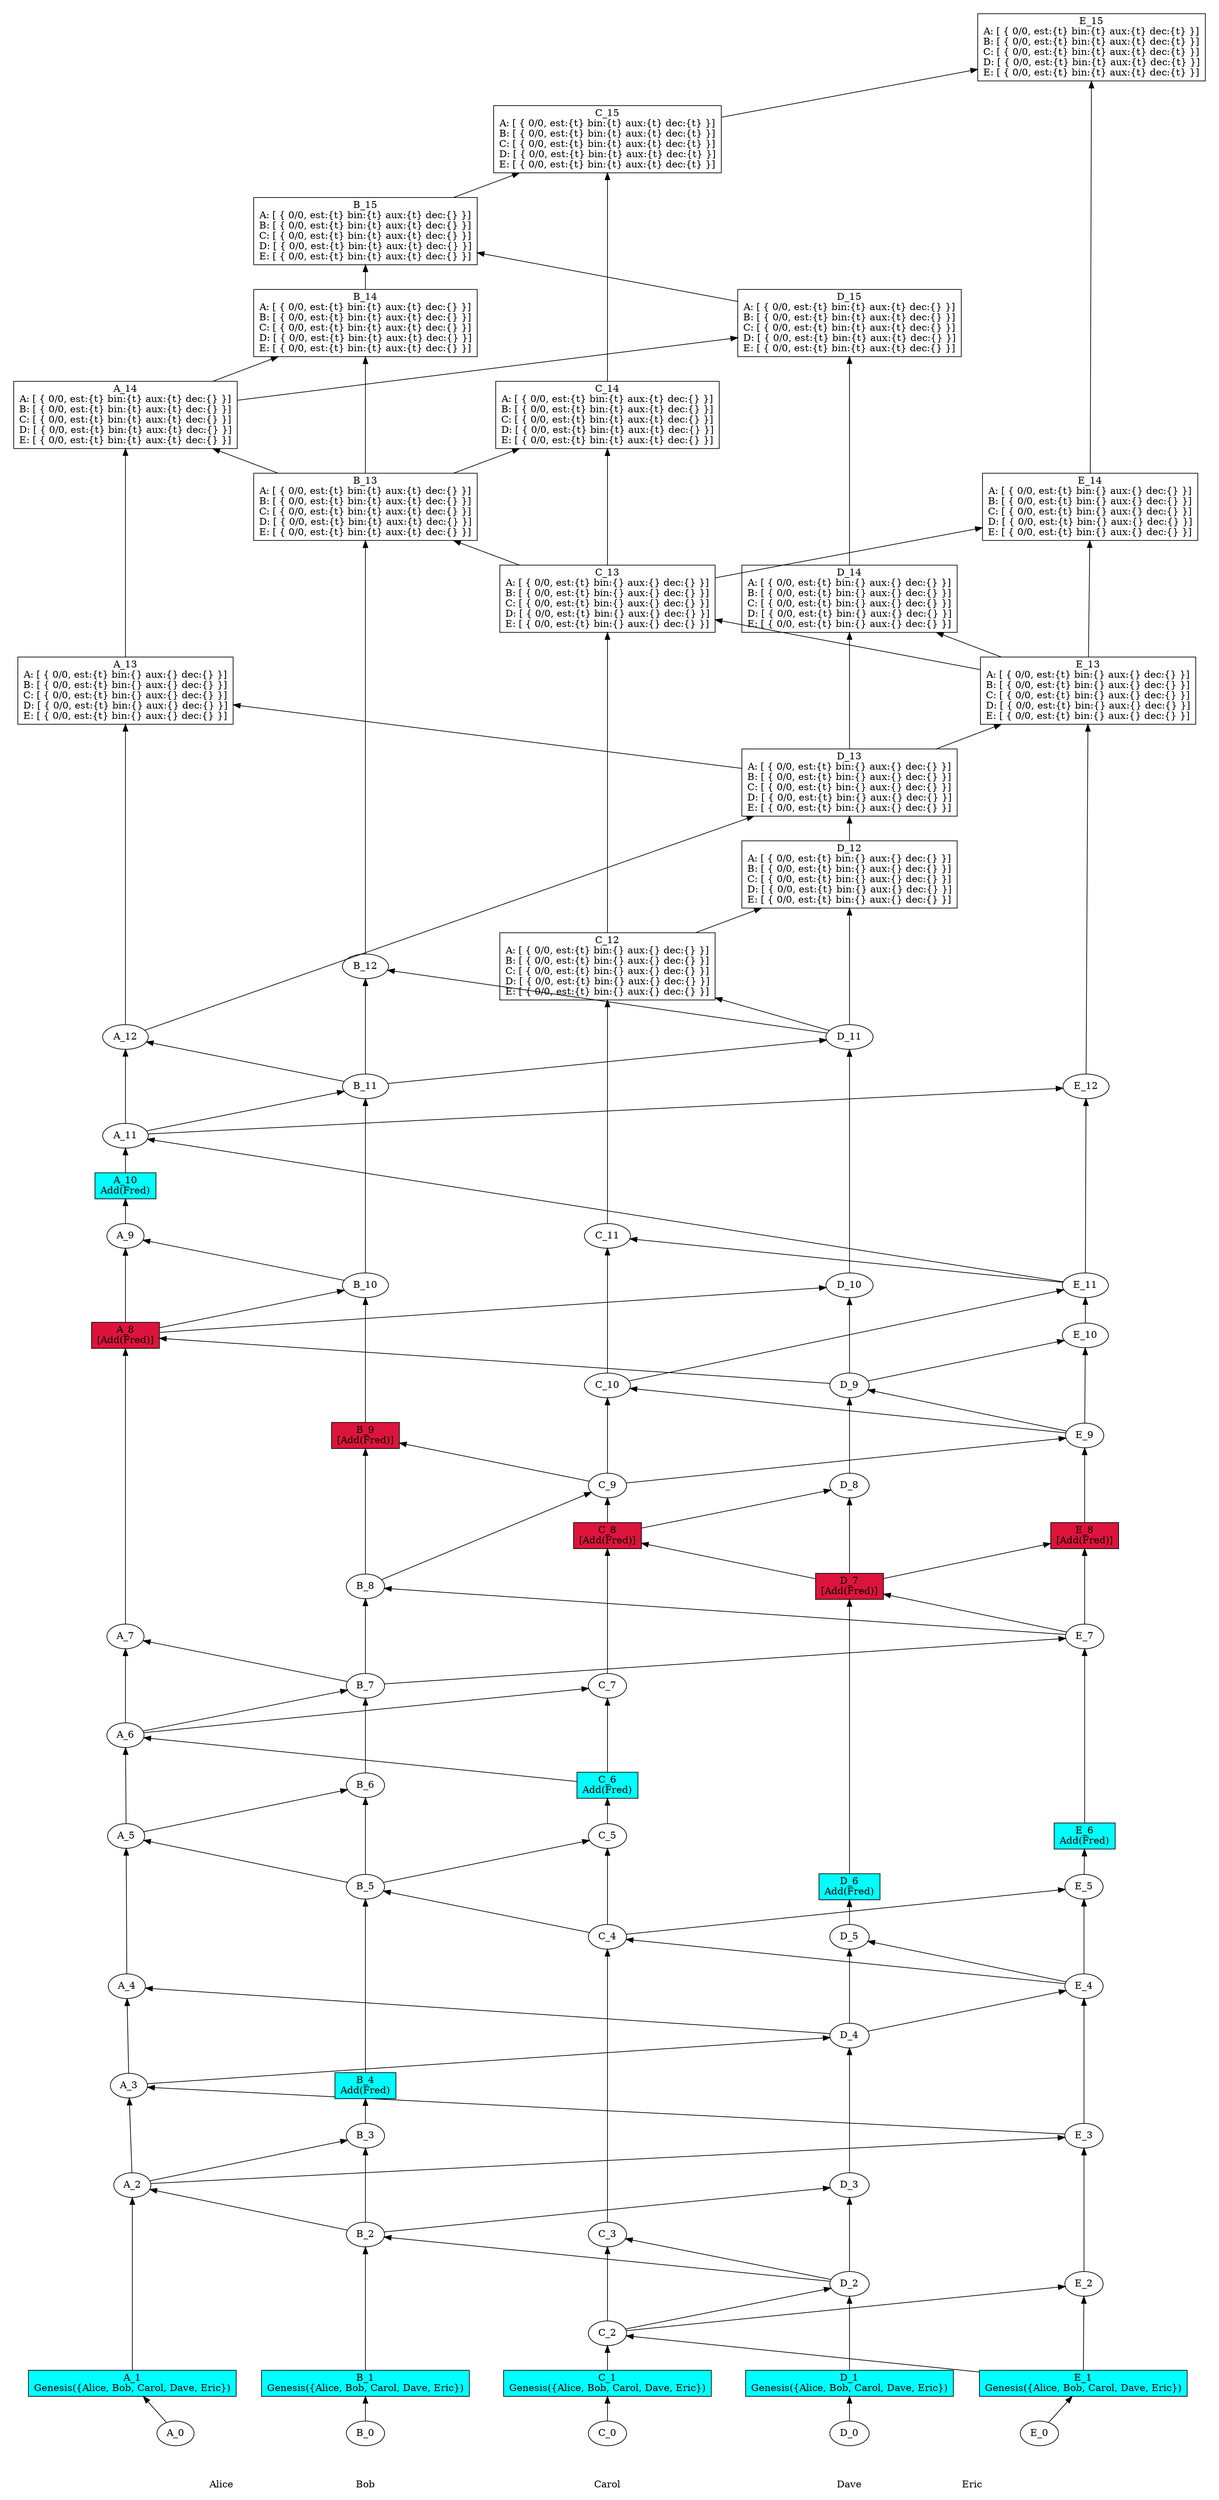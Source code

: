 digraph GossipGraph {
  splines=false
  rankdir=BT
/// our_id: Alice
/// peer_states: {Alice: "PeerState(VOTE|SEND|RECV)", Bob: "PeerState(VOTE|SEND|RECV)", Carol: "PeerState(VOTE|SEND|RECV)", Dave: "PeerState(VOTE|SEND|RECV)", Eric: "PeerState(VOTE|SEND|RECV)"}
/// { 0401d8..
/// cause: Response
/// interesting_content: []
/// last_ancestors: {Alice: 6, Bob: 8, Carol: 6, Dave: 4, Eric: 7}
/// }
/// { 0be3da..
/// cause: Request
/// interesting_content: []
/// last_ancestors: {Alice: 3, Bob: 2, Carol: 2, Dave: 4, Eric: 4}
/// }
/// { 0f0c81..
/// cause: Request
/// interesting_content: []
/// last_ancestors: {Alice: 14, Bob: 13, Carol: 13, Dave: 13, Eric: 13}
/// }
/// { 12d233..
/// cause: Request
/// interesting_content: []
/// last_ancestors: {Alice: 12, Bob: 11, Carol: 12, Dave: 13, Eric: 13}
/// }
/// { 17fc8d..
/// cause: Request
/// interesting_content: []
/// last_ancestors: {Alice: 3, Bob: 2, Carol: 4, Dave: 4, Eric: 4}
/// }
/// { 1d133e..
/// cause: Request
/// interesting_content: []
/// last_ancestors: {Alice: 14, Bob: 15, Carol: 13, Dave: 15, Eric: 13}
/// }
/// { 1de169..
/// cause: Response
/// interesting_content: []
/// last_ancestors: {Alice: 14, Bob: 14, Carol: 13, Dave: 13, Eric: 13}
/// }
/// { 1ee1ea..
/// cause: Response
/// interesting_content: []
/// last_ancestors: {Alice: 3, Bob: 2, Carol: 2, Dave: 2, Eric: 3}
/// }
/// { 243f9b..
/// cause: Request
/// interesting_content: []
/// last_ancestors: {Alice: 3, Bob: 2, Carol: 2, Dave: 4, Eric: 3}
/// }
/// { 283af0..
/// cause: Request
/// interesting_content: []
/// last_ancestors: {Alice: 14, Bob: 13, Carol: 13, Dave: 15, Eric: 13}
/// }
/// { 285d4a..
/// cause: Request
/// interesting_content: []
/// last_ancestors: {Alice: 5, Bob: 5, Carol: 4, Dave: 4, Eric: 4}
/// }
/// { 2d9c69..
/// cause: Response
/// interesting_content: []
/// last_ancestors: {Alice: 6, Bob: 7, Carol: 8, Dave: 8, Eric: 7}
/// }
/// { 2ef82a..
/// cause: Observation(Add(Fred))
/// interesting_content: []
/// last_ancestors: {Alice: 3, Bob: 2, Carol: 2, Dave: 6, Eric: 4}
/// }
/// { 305576..
/// cause: Request
/// interesting_content: []
/// last_ancestors: {Alice: 12, Bob: 11, Carol: 13, Dave: 13, Eric: 13}
/// }
/// { 3529f4..
/// cause: Response
/// interesting_content: []
/// last_ancestors: {Alice: 6, Bob: 8, Carol: 11, Dave: 9, Eric: 11}
/// }
/// { 3a6b54..
/// cause: Response
/// interesting_content: [Add(Fred)]
/// last_ancestors: {Alice: 6, Bob: 9, Carol: 9, Dave: 7, Eric: 7}
/// }
/// { 3d95e4..
/// cause: Request
/// interesting_content: []
/// last_ancestors: {Alice: 12, Bob: 13, Carol: 13, Dave: 13, Eric: 13}
/// }
/// { 3dd87c..
/// cause: Response
/// interesting_content: []
/// last_ancestors: {Alice: 13, Bob: 11, Carol: 12, Dave: 13, Eric: 11}
/// }
/// { 401025..
/// cause: Response
/// interesting_content: []
/// last_ancestors: {Alice: 12, Bob: 13, Carol: 14, Dave: 13, Eric: 13}
/// }
/// { 416f90..
/// cause: Observation(Genesis({Alice, Bob, Carol, Dave, Eric}))
/// interesting_content: []
/// last_ancestors: {Bob: 1}
/// }
/// { 417f5a..
/// cause: Response
/// interesting_content: []
/// last_ancestors: {Alice: 12, Bob: 11, Carol: 12, Dave: 14, Eric: 13}
/// }
/// { 435be2..
/// cause: Request
/// interesting_content: [Add(Fred)]
/// last_ancestors: {Alice: 6, Bob: 7, Carol: 8, Dave: 7, Eric: 7}
/// }
/// { 44802a..
/// cause: Request
/// interesting_content: []
/// last_ancestors: {Alice: 14, Bob: 15, Carol: 15, Dave: 15, Eric: 15}
/// }
/// { 44b01b..
/// cause: Request
/// interesting_content: []
/// last_ancestors: {Alice: 11, Bob: 10, Carol: 10, Dave: 9, Eric: 11}
/// }
/// { 463e55..
/// cause: Response
/// interesting_content: []
/// last_ancestors: {Alice: 6, Bob: 8, Carol: 10, Dave: 7, Eric: 9}
/// }
/// { 47ac53..
/// cause: Response
/// interesting_content: []
/// last_ancestors: {Alice: 5, Bob: 6, Carol: 4, Dave: 4, Eric: 4}
/// }
/// { 4ee0c8..
/// cause: Request
/// interesting_content: []
/// last_ancestors: {Carol: 2, Dave: 2, Eric: 1}
/// }
/// { 50c6a5..
/// cause: Initial
/// interesting_content: []
/// last_ancestors: {Carol: 0}
/// }
/// { 57c856..
/// cause: Request
/// interesting_content: []
/// last_ancestors: {Alice: 6, Bob: 8, Carol: 9, Dave: 7, Eric: 9}
/// }
/// { 5c5533..
/// cause: Request
/// interesting_content: []
/// last_ancestors: {Alice: 11, Bob: 11, Carol: 12, Dave: 11, Eric: 11}
/// }
/// { 5fb390..
/// cause: Request
/// interesting_content: []
/// last_ancestors: {Alice: 14, Bob: 15, Carol: 15, Dave: 15, Eric: 13}
/// }
/// { 655532..
/// cause: Response
/// interesting_content: []
/// last_ancestors: {Alice: 3, Bob: 2, Carol: 2, Dave: 5, Eric: 4}
/// }
/// { 659e9d..
/// cause: Observation(Add(Fred))
/// interesting_content: []
/// last_ancestors: {Alice: 3, Bob: 5, Carol: 6, Dave: 4, Eric: 4}
/// }
/// { 665ca3..
/// cause: Request
/// interesting_content: []
/// last_ancestors: {Alice: 2, Bob: 2, Carol: 2, Dave: 2, Eric: 1}
/// }
/// { 67ceff..
/// cause: Response
/// interesting_content: []
/// last_ancestors: {Carol: 3, Dave: 2, Eric: 1}
/// }
/// { 74b811..
/// cause: Request
/// interesting_content: []
/// last_ancestors: {Alice: 6, Bob: 7, Carol: 6, Dave: 4, Eric: 7}
/// }
/// { 77916c..
/// cause: Observation(Add(Fred))
/// interesting_content: []
/// last_ancestors: {Alice: 10, Bob: 10, Carol: 9, Dave: 9, Eric: 9}
/// }
/// { 80358a..
/// cause: Request
/// interesting_content: []
/// last_ancestors: {Bob: 2, Carol: 2, Dave: 2, Eric: 1}
/// }
/// { 821f15..
/// cause: Request
/// interesting_content: []
/// last_ancestors: {Carol: 2, Eric: 1}
/// }
/// { 8627d8..
/// cause: Response
/// interesting_content: []
/// last_ancestors: {Carol: 2, Eric: 2}
/// }
/// { 8d3f49..
/// cause: Request
/// interesting_content: []
/// last_ancestors: {Alice: 3, Bob: 5, Carol: 4, Dave: 4, Eric: 4}
/// }
/// { 8de30c..
/// cause: Response
/// interesting_content: []
/// last_ancestors: {Alice: 7, Bob: 7, Carol: 6, Dave: 4, Eric: 4}
/// }
/// { 8efa1a..
/// cause: Request
/// interesting_content: []
/// last_ancestors: {Alice: 6, Bob: 8, Carol: 9, Dave: 7, Eric: 7}
/// }
/// { 91c17a..
/// cause: Observation(Add(Fred))
/// interesting_content: []
/// last_ancestors: {Alice: 2, Bob: 4, Carol: 2, Dave: 2, Eric: 1}
/// }
/// { 94ba43..
/// cause: Response
/// interesting_content: []
/// last_ancestors: {Alice: 3, Bob: 5, Carol: 5, Dave: 4, Eric: 4}
/// }
/// { 956aa5..
/// cause: Response
/// interesting_content: []
/// last_ancestors: {Bob: 2, Carol: 2, Dave: 3, Eric: 1}
/// }
/// { 95961e..
/// cause: Request
/// interesting_content: []
/// last_ancestors: {Alice: 6, Bob: 5, Carol: 6, Dave: 4, Eric: 4}
/// }
/// { 9868ef..
/// cause: Response
/// interesting_content: []
/// last_ancestors: {Alice: 6, Bob: 5, Carol: 7, Dave: 4, Eric: 4}
/// }
/// { 9a6599..
/// cause: Request
/// interesting_content: []
/// last_ancestors: {Alice: 12, Bob: 11, Carol: 12, Dave: 13, Eric: 11}
/// }
/// { 9aea8e..
/// cause: Response
/// interesting_content: []
/// last_ancestors: {Alice: 12, Bob: 11, Carol: 13, Dave: 13, Eric: 14}
/// }
/// { 9b33e8..
/// cause: Response
/// interesting_content: []
/// last_ancestors: {Alice: 8, Bob: 8, Carol: 9, Dave: 10, Eric: 9}
/// }
/// { 9dfe29..
/// cause: Response
/// interesting_content: []
/// last_ancestors: {Alice: 3, Bob: 2, Carol: 4, Dave: 4, Eric: 5}
/// }
/// { a0ac51..
/// cause: Response
/// interesting_content: []
/// last_ancestors: {Alice: 11, Bob: 12, Carol: 10, Dave: 11, Eric: 11}
/// }
/// { a3073b..
/// cause: Observation(Genesis({Alice, Bob, Carol, Dave, Eric}))
/// interesting_content: []
/// last_ancestors: {Eric: 1}
/// }
/// { a92c26..
/// cause: Observation(Genesis({Alice, Bob, Carol, Dave, Eric}))
/// interesting_content: []
/// last_ancestors: {Dave: 1}
/// }
/// { abbb12..
/// cause: Response
/// interesting_content: []
/// last_ancestors: {Alice: 9, Bob: 10, Carol: 9, Dave: 9, Eric: 9}
/// }
/// { b016b3..
/// cause: Response
/// interesting_content: []
/// last_ancestors: {Alice: 2, Bob: 3, Carol: 2, Dave: 2, Eric: 1}
/// }
/// { b10d0c..
/// cause: Request
/// interesting_content: [Add(Fred)]
/// last_ancestors: {Alice: 8, Bob: 8, Carol: 9, Dave: 9, Eric: 9}
/// }
/// { b1b418..
/// cause: Observation(Genesis({Alice, Bob, Carol, Dave, Eric}))
/// interesting_content: []
/// last_ancestors: {Carol: 1}
/// }
/// { b41198..
/// cause: Response
/// interesting_content: []
/// last_ancestors: {Alice: 6, Bob: 8, Carol: 9, Dave: 9, Eric: 10}
/// }
/// { b438d4..
/// cause: Response
/// interesting_content: []
/// last_ancestors: {Alice: 4, Bob: 2, Carol: 2, Dave: 4, Eric: 3}
/// }
/// { b496f3..
/// cause: Observation(Add(Fred))
/// interesting_content: []
/// last_ancestors: {Alice: 3, Bob: 2, Carol: 4, Dave: 4, Eric: 6}
/// }
/// { b5a216..
/// cause: Request
/// interesting_content: []
/// last_ancestors: {Alice: 6, Bob: 7, Carol: 6, Dave: 4, Eric: 4}
/// }
/// { b68e32..
/// cause: Response
/// interesting_content: [Add(Fred)]
/// last_ancestors: {Alice: 6, Bob: 7, Carol: 6, Dave: 7, Eric: 8}
/// }
/// { b98cb7..
/// cause: Observation(Genesis({Alice, Bob, Carol, Dave, Eric}))
/// interesting_content: []
/// last_ancestors: {Alice: 1}
/// }
/// { c0b638..
/// cause: Request
/// interesting_content: []
/// last_ancestors: {Alice: 11, Bob: 11, Carol: 10, Dave: 11, Eric: 11}
/// }
/// { c151a7..
/// cause: Request
/// interesting_content: []
/// last_ancestors: {Alice: 2, Bob: 2, Carol: 2, Dave: 2, Eric: 3}
/// }
/// { c2dd4f..
/// cause: Initial
/// interesting_content: []
/// last_ancestors: {Dave: 0}
/// }
/// { c94909..
/// cause: Request
/// interesting_content: []
/// last_ancestors: {Alice: 11, Bob: 11, Carol: 10, Dave: 9, Eric: 11}
/// }
/// { ca3ea5..
/// cause: Response
/// interesting_content: []
/// last_ancestors: {Alice: 11, Bob: 10, Carol: 10, Dave: 9, Eric: 12}
/// }
/// { cda4a9..
/// cause: Request
/// interesting_content: []
/// last_ancestors: {Alice: 6, Bob: 8, Carol: 10, Dave: 9, Eric: 11}
/// }
/// { e0064a..
/// cause: Initial
/// interesting_content: []
/// last_ancestors: {Eric: 0}
/// }
/// { e8a201..
/// cause: Response
/// interesting_content: []
/// last_ancestors: {Alice: 12, Bob: 11, Carol: 10, Dave: 9, Eric: 11}
/// }
/// { ea315d..
/// cause: Request
/// interesting_content: []
/// last_ancestors: {Alice: 6, Bob: 8, Carol: 9, Dave: 9, Eric: 9}
/// }
/// { f1e228..
/// cause: Initial
/// interesting_content: []
/// last_ancestors: {Alice: 0}
/// }
/// { f4f960..
/// cause: Request
/// interesting_content: []
/// last_ancestors: {Alice: 8, Bob: 10, Carol: 9, Dave: 9, Eric: 9}
/// }
/// { f75e95..
/// cause: Request
/// interesting_content: [Add(Fred)]
/// last_ancestors: {Alice: 6, Bob: 7, Carol: 6, Dave: 7, Eric: 7}
/// }
/// { f776cd..
/// cause: Response
/// interesting_content: []
/// last_ancestors: {Alice: 11, Bob: 11, Carol: 12, Dave: 12, Eric: 11}
/// }
/// { f93793..
/// cause: Initial
/// interesting_content: []
/// last_ancestors: {Bob: 0}
/// }
    style=invis
  subgraph cluster_Carol {
    label=Carol
    Carol [style=invis]
    Carol -> "50c6a5.." [style=invis]
    "50c6a5.." -> "b1b418.." [minlen=1]
    "b1b418.." -> "821f15.." [minlen=1]
    "821f15.." -> "67ceff.." [minlen=2]
    "67ceff.." -> "17fc8d.." [minlen=6]
    "17fc8d.." -> "94ba43.." [minlen=2]
    "94ba43.." -> "659e9d.." [minlen=1]
    "659e9d.." -> "9868ef.." [minlen=2]
    "9868ef.." -> "435be2.." [minlen=3]
    "435be2.." -> "8efa1a.." [minlen=1]
    "8efa1a.." -> "463e55.." [minlen=2]
    "463e55.." -> "3529f4.." [minlen=3]
    "3529f4.." -> "5c5533.." [minlen=5]
    "5c5533.." -> "305576.." [minlen=4]
    "305576.." -> "401025.." [minlen=2]
    "401025.." -> "5fb390.." [minlen=3]


  }
  "a3073b.." -> "821f15.." [constraint=false]
  "4ee0c8.." -> "67ceff.." [constraint=false]
  "0be3da.." -> "17fc8d.." [constraint=false]
  "8d3f49.." -> "94ba43.." [constraint=false]
  "95961e.." -> "9868ef.." [constraint=false]
  "f75e95.." -> "435be2.." [constraint=false]
  "0401d8.." -> "8efa1a.." [constraint=false]
  "57c856.." -> "463e55.." [constraint=false]
  "cda4a9.." -> "3529f4.." [constraint=false]
  "c0b638.." -> "5c5533.." [constraint=false]
  "12d233.." -> "305576.." [constraint=false]
  "3d95e4.." -> "401025.." [constraint=false]
  "1d133e.." -> "5fb390.." [constraint=false]

    style=invis
  subgraph cluster_Dave {
    label=Dave
    Dave [style=invis]
    Dave -> "c2dd4f.." [style=invis]
    "c2dd4f.." -> "a92c26.." [minlen=1]
    "a92c26.." -> "4ee0c8.." [minlen=2]
    "4ee0c8.." -> "956aa5.." [minlen=2]
    "956aa5.." -> "243f9b.." [minlen=3]
    "243f9b.." -> "655532.." [minlen=2]
    "655532.." -> "2ef82a.." [minlen=1]
    "2ef82a.." -> "f75e95.." [minlen=6]
    "f75e95.." -> "2d9c69.." [minlen=2]
    "2d9c69.." -> "ea315d.." [minlen=2]
    "ea315d.." -> "9b33e8.." [minlen=2]
    "9b33e8.." -> "c0b638.." [minlen=5]
    "c0b638.." -> "f776cd.." [minlen=2]
    "f776cd.." -> "9a6599.." [minlen=1]
    "9a6599.." -> "417f5a.." [minlen=2]
    "417f5a.." -> "283af0.." [minlen=3]


  }
  "821f15.." -> "4ee0c8.." [constraint=false]
  "80358a.." -> "956aa5.." [constraint=false]
  "1ee1ea.." -> "243f9b.." [constraint=false]
  "0be3da.." -> "655532.." [constraint=false]
  "74b811.." -> "f75e95.." [constraint=false]
  "435be2.." -> "2d9c69.." [constraint=false]
  "57c856.." -> "ea315d.." [constraint=false]
  "b10d0c.." -> "9b33e8.." [constraint=false]
  "c94909.." -> "c0b638.." [constraint=false]
  "5c5533.." -> "f776cd.." [constraint=false]
  "e8a201.." -> "9a6599.." [constraint=false]
  "12d233.." -> "417f5a.." [constraint=false]
  "0f0c81.." -> "283af0.." [constraint=false]

    style=invis
  subgraph cluster_Eric {
    label=Eric
    Eric [style=invis]
    Eric -> "e0064a.." [style=invis]
    "e0064a.." -> "a3073b.." [minlen=1]
    "a3073b.." -> "8627d8.." [minlen=2]
    "8627d8.." -> "c151a7.." [minlen=3]
    "c151a7.." -> "0be3da.." [minlen=3]
    "0be3da.." -> "9dfe29.." [minlen=2]
    "9dfe29.." -> "b496f3.." [minlen=1]
    "b496f3.." -> "74b811.." [minlen=4]
    "74b811.." -> "b68e32.." [minlen=2]
    "b68e32.." -> "57c856.." [minlen=2]
    "57c856.." -> "b41198.." [minlen=2]
    "b41198.." -> "cda4a9.." [minlen=1]
    "cda4a9.." -> "ca3ea5.." [minlen=4]
    "ca3ea5.." -> "12d233.." [minlen=5]
    "12d233.." -> "9aea8e.." [minlen=2]
    "9aea8e.." -> "44802a.." [minlen=5]


  }
  "821f15.." -> "8627d8.." [constraint=false]
  "665ca3.." -> "c151a7.." [constraint=false]
  "243f9b.." -> "0be3da.." [constraint=false]
  "17fc8d.." -> "9dfe29.." [constraint=false]
  "b5a216.." -> "74b811.." [constraint=false]
  "f75e95.." -> "b68e32.." [constraint=false]
  "8efa1a.." -> "57c856.." [constraint=false]
  "ea315d.." -> "b41198.." [constraint=false]
  "463e55.." -> "cda4a9.." [constraint=false]
  "44b01b.." -> "ca3ea5.." [constraint=false]
  "9a6599.." -> "12d233.." [constraint=false]
  "305576.." -> "9aea8e.." [constraint=false]
  "5fb390.." -> "44802a.." [constraint=false]

    style=invis
  subgraph cluster_Alice {
    label=Alice
    Alice [style=invis]
    Alice -> "f1e228.." [style=invis]
    "f1e228.." -> "b98cb7.." [minlen=1]
    "b98cb7.." -> "665ca3.." [minlen=4]
    "665ca3.." -> "1ee1ea.." [minlen=2]
    "1ee1ea.." -> "b438d4.." [minlen=2]
    "b438d4.." -> "285d4a.." [minlen=3]
    "285d4a.." -> "95961e.." [minlen=2]
    "95961e.." -> "8de30c.." [minlen=2]
    "8de30c.." -> "b10d0c.." [minlen=6]
    "b10d0c.." -> "abbb12.." [minlen=2]
    "abbb12.." -> "77916c.." [minlen=1]
    "77916c.." -> "44b01b.." [minlen=1]
    "44b01b.." -> "e8a201.." [minlen=2]
    "e8a201.." -> "3dd87c.." [minlen=4]
    "3dd87c.." -> "0f0c81.." [minlen=3]


  }
  "80358a.." -> "665ca3.." [constraint=false]
  "c151a7.." -> "1ee1ea.." [constraint=false]
  "243f9b.." -> "b438d4.." [constraint=false]
  "8d3f49.." -> "285d4a.." [constraint=false]
  "659e9d.." -> "95961e.." [constraint=false]
  "b5a216.." -> "8de30c.." [constraint=false]
  "ea315d.." -> "b10d0c.." [constraint=false]
  "f4f960.." -> "abbb12.." [constraint=false]
  "cda4a9.." -> "44b01b.." [constraint=false]
  "c94909.." -> "e8a201.." [constraint=false]
  "9a6599.." -> "3dd87c.." [constraint=false]
  "3d95e4.." -> "0f0c81.." [constraint=false]

    style=invis
  subgraph cluster_Bob {
    label=Bob
    Bob [style=invis]
    Bob -> "f93793.." [style=invis]
    "f93793.." -> "416f90.." [minlen=1]
    "416f90.." -> "80358a.." [minlen=3]
    "80358a.." -> "b016b3.." [minlen=2]
    "b016b3.." -> "91c17a.." [minlen=1]
    "91c17a.." -> "8d3f49.." [minlen=4]
    "8d3f49.." -> "47ac53.." [minlen=2]
    "47ac53.." -> "b5a216.." [minlen=2]
    "b5a216.." -> "0401d8.." [minlen=2]
    "0401d8.." -> "3a6b54.." [minlen=3]
    "3a6b54.." -> "f4f960.." [minlen=3]
    "f4f960.." -> "c94909.." [minlen=4]
    "c94909.." -> "a0ac51.." [minlen=2]
    "a0ac51.." -> "3d95e4.." [minlen=5]
    "3d95e4.." -> "1de169.." [minlen=2]
    "1de169.." -> "1d133e.." [minlen=1]


  }
  "4ee0c8.." -> "80358a.." [constraint=false]
  "665ca3.." -> "b016b3.." [constraint=false]
  "17fc8d.." -> "8d3f49.." [constraint=false]
  "285d4a.." -> "47ac53.." [constraint=false]
  "95961e.." -> "b5a216.." [constraint=false]
  "74b811.." -> "0401d8.." [constraint=false]
  "8efa1a.." -> "3a6b54.." [constraint=false]
  "b10d0c.." -> "f4f960.." [constraint=false]
  "44b01b.." -> "c94909.." [constraint=false]
  "c0b638.." -> "a0ac51.." [constraint=false]
  "305576.." -> "3d95e4.." [constraint=false]
  "0f0c81.." -> "1de169.." [constraint=false]
  "283af0.." -> "1d133e.." [constraint=false]

 "0401d8.." [fillcolor=white, label="B_8"]
 "0be3da.." [fillcolor=white, label="E_4"]
 "0f0c81.." [ shape=rectangle, fillcolor=white, label="A_14
A: [ { 0/0, est:{t} bin:{t} aux:{t} dec:{} }]
B: [ { 0/0, est:{t} bin:{t} aux:{t} dec:{} }]
C: [ { 0/0, est:{t} bin:{t} aux:{t} dec:{} }]
D: [ { 0/0, est:{t} bin:{t} aux:{t} dec:{} }]
E: [ { 0/0, est:{t} bin:{t} aux:{t} dec:{} }]"]
 "12d233.." [ shape=rectangle, fillcolor=white, label="E_13
A: [ { 0/0, est:{t} bin:{} aux:{} dec:{} }]
B: [ { 0/0, est:{t} bin:{} aux:{} dec:{} }]
C: [ { 0/0, est:{t} bin:{} aux:{} dec:{} }]
D: [ { 0/0, est:{t} bin:{} aux:{} dec:{} }]
E: [ { 0/0, est:{t} bin:{} aux:{} dec:{} }]"]
 "17fc8d.." [fillcolor=white, label="C_4"]
 "1d133e.." [ shape=rectangle, fillcolor=white, label="B_15
A: [ { 0/0, est:{t} bin:{t} aux:{t} dec:{} }]
B: [ { 0/0, est:{t} bin:{t} aux:{t} dec:{} }]
C: [ { 0/0, est:{t} bin:{t} aux:{t} dec:{} }]
D: [ { 0/0, est:{t} bin:{t} aux:{t} dec:{} }]
E: [ { 0/0, est:{t} bin:{t} aux:{t} dec:{} }]"]
 "1de169.." [ shape=rectangle, fillcolor=white, label="B_14
A: [ { 0/0, est:{t} bin:{t} aux:{t} dec:{} }]
B: [ { 0/0, est:{t} bin:{t} aux:{t} dec:{} }]
C: [ { 0/0, est:{t} bin:{t} aux:{t} dec:{} }]
D: [ { 0/0, est:{t} bin:{t} aux:{t} dec:{} }]
E: [ { 0/0, est:{t} bin:{t} aux:{t} dec:{} }]"]
 "1ee1ea.." [fillcolor=white, label="A_3"]
 "243f9b.." [fillcolor=white, label="D_4"]
 "283af0.." [ shape=rectangle, fillcolor=white, label="D_15
A: [ { 0/0, est:{t} bin:{t} aux:{t} dec:{} }]
B: [ { 0/0, est:{t} bin:{t} aux:{t} dec:{} }]
C: [ { 0/0, est:{t} bin:{t} aux:{t} dec:{} }]
D: [ { 0/0, est:{t} bin:{t} aux:{t} dec:{} }]
E: [ { 0/0, est:{t} bin:{t} aux:{t} dec:{} }]"]
 "285d4a.." [fillcolor=white, label="A_5"]
 "2d9c69.." [fillcolor=white, label="D_8"]
 "2ef82a.." [fillcolor=white, label="D_6
Add(Fred)"]
 "2ef82a.." [shape=rectangle, style=filled, fillcolor=cyan]
 "305576.." [ shape=rectangle, fillcolor=white, label="C_13
A: [ { 0/0, est:{t} bin:{} aux:{} dec:{} }]
B: [ { 0/0, est:{t} bin:{} aux:{} dec:{} }]
C: [ { 0/0, est:{t} bin:{} aux:{} dec:{} }]
D: [ { 0/0, est:{t} bin:{} aux:{} dec:{} }]
E: [ { 0/0, est:{t} bin:{} aux:{} dec:{} }]"]
 "3529f4.." [fillcolor=white, label="C_11"]
 "3a6b54.." [fillcolor=white, label="B_9
[Add(Fred)]"]
 "3a6b54.." [shape=rectangle, style=filled, fillcolor=crimson]
 "3d95e4.." [ shape=rectangle, fillcolor=white, label="B_13
A: [ { 0/0, est:{t} bin:{t} aux:{t} dec:{} }]
B: [ { 0/0, est:{t} bin:{t} aux:{t} dec:{} }]
C: [ { 0/0, est:{t} bin:{t} aux:{t} dec:{} }]
D: [ { 0/0, est:{t} bin:{t} aux:{t} dec:{} }]
E: [ { 0/0, est:{t} bin:{t} aux:{t} dec:{} }]"]
 "3dd87c.." [ shape=rectangle, fillcolor=white, label="A_13
A: [ { 0/0, est:{t} bin:{} aux:{} dec:{} }]
B: [ { 0/0, est:{t} bin:{} aux:{} dec:{} }]
C: [ { 0/0, est:{t} bin:{} aux:{} dec:{} }]
D: [ { 0/0, est:{t} bin:{} aux:{} dec:{} }]
E: [ { 0/0, est:{t} bin:{} aux:{} dec:{} }]"]
 "401025.." [ shape=rectangle, fillcolor=white, label="C_14
A: [ { 0/0, est:{t} bin:{t} aux:{t} dec:{} }]
B: [ { 0/0, est:{t} bin:{t} aux:{t} dec:{} }]
C: [ { 0/0, est:{t} bin:{t} aux:{t} dec:{} }]
D: [ { 0/0, est:{t} bin:{t} aux:{t} dec:{} }]
E: [ { 0/0, est:{t} bin:{t} aux:{t} dec:{} }]"]
 "416f90.." [fillcolor=white, label="B_1
Genesis({Alice, Bob, Carol, Dave, Eric})"]
 "416f90.." [shape=rectangle, style=filled, fillcolor=cyan]
 "417f5a.." [ shape=rectangle, fillcolor=white, label="D_14
A: [ { 0/0, est:{t} bin:{} aux:{} dec:{} }]
B: [ { 0/0, est:{t} bin:{} aux:{} dec:{} }]
C: [ { 0/0, est:{t} bin:{} aux:{} dec:{} }]
D: [ { 0/0, est:{t} bin:{} aux:{} dec:{} }]
E: [ { 0/0, est:{t} bin:{} aux:{} dec:{} }]"]
 "435be2.." [fillcolor=white, label="C_8
[Add(Fred)]"]
 "435be2.." [shape=rectangle, style=filled, fillcolor=crimson]
 "44802a.." [ shape=rectangle, fillcolor=white, label="E_15
A: [ { 0/0, est:{t} bin:{t} aux:{t} dec:{t} }]
B: [ { 0/0, est:{t} bin:{t} aux:{t} dec:{t} }]
C: [ { 0/0, est:{t} bin:{t} aux:{t} dec:{t} }]
D: [ { 0/0, est:{t} bin:{t} aux:{t} dec:{t} }]
E: [ { 0/0, est:{t} bin:{t} aux:{t} dec:{t} }]"]
 "44b01b.." [fillcolor=white, label="A_11"]
 "463e55.." [fillcolor=white, label="C_10"]
 "47ac53.." [fillcolor=white, label="B_6"]
 "4ee0c8.." [fillcolor=white, label="D_2"]
 "50c6a5.." [fillcolor=white, label="C_0"]
 "57c856.." [fillcolor=white, label="E_9"]
 "5c5533.." [ shape=rectangle, fillcolor=white, label="C_12
A: [ { 0/0, est:{t} bin:{} aux:{} dec:{} }]
B: [ { 0/0, est:{t} bin:{} aux:{} dec:{} }]
C: [ { 0/0, est:{t} bin:{} aux:{} dec:{} }]
D: [ { 0/0, est:{t} bin:{} aux:{} dec:{} }]
E: [ { 0/0, est:{t} bin:{} aux:{} dec:{} }]"]
 "5fb390.." [ shape=rectangle, fillcolor=white, label="C_15
A: [ { 0/0, est:{t} bin:{t} aux:{t} dec:{t} }]
B: [ { 0/0, est:{t} bin:{t} aux:{t} dec:{t} }]
C: [ { 0/0, est:{t} bin:{t} aux:{t} dec:{t} }]
D: [ { 0/0, est:{t} bin:{t} aux:{t} dec:{t} }]
E: [ { 0/0, est:{t} bin:{t} aux:{t} dec:{t} }]"]
 "655532.." [fillcolor=white, label="D_5"]
 "659e9d.." [fillcolor=white, label="C_6
Add(Fred)"]
 "659e9d.." [shape=rectangle, style=filled, fillcolor=cyan]
 "665ca3.." [fillcolor=white, label="A_2"]
 "67ceff.." [fillcolor=white, label="C_3"]
 "74b811.." [fillcolor=white, label="E_7"]
 "77916c.." [fillcolor=white, label="A_10
Add(Fred)"]
 "77916c.." [shape=rectangle, style=filled, fillcolor=cyan]
 "80358a.." [fillcolor=white, label="B_2"]
 "821f15.." [fillcolor=white, label="C_2"]
 "8627d8.." [fillcolor=white, label="E_2"]
 "8d3f49.." [fillcolor=white, label="B_5"]
 "8de30c.." [fillcolor=white, label="A_7"]
 "8efa1a.." [fillcolor=white, label="C_9"]
 "91c17a.." [fillcolor=white, label="B_4
Add(Fred)"]
 "91c17a.." [shape=rectangle, style=filled, fillcolor=cyan]
 "94ba43.." [fillcolor=white, label="C_5"]
 "956aa5.." [fillcolor=white, label="D_3"]
 "95961e.." [fillcolor=white, label="A_6"]
 "9868ef.." [fillcolor=white, label="C_7"]
 "9a6599.." [ shape=rectangle, fillcolor=white, label="D_13
A: [ { 0/0, est:{t} bin:{} aux:{} dec:{} }]
B: [ { 0/0, est:{t} bin:{} aux:{} dec:{} }]
C: [ { 0/0, est:{t} bin:{} aux:{} dec:{} }]
D: [ { 0/0, est:{t} bin:{} aux:{} dec:{} }]
E: [ { 0/0, est:{t} bin:{} aux:{} dec:{} }]"]
 "9aea8e.." [ shape=rectangle, fillcolor=white, label="E_14
A: [ { 0/0, est:{t} bin:{} aux:{} dec:{} }]
B: [ { 0/0, est:{t} bin:{} aux:{} dec:{} }]
C: [ { 0/0, est:{t} bin:{} aux:{} dec:{} }]
D: [ { 0/0, est:{t} bin:{} aux:{} dec:{} }]
E: [ { 0/0, est:{t} bin:{} aux:{} dec:{} }]"]
 "9b33e8.." [fillcolor=white, label="D_10"]
 "9dfe29.." [fillcolor=white, label="E_5"]
 "a0ac51.." [fillcolor=white, label="B_12"]
 "a3073b.." [fillcolor=white, label="E_1
Genesis({Alice, Bob, Carol, Dave, Eric})"]
 "a3073b.." [shape=rectangle, style=filled, fillcolor=cyan]
 "a92c26.." [fillcolor=white, label="D_1
Genesis({Alice, Bob, Carol, Dave, Eric})"]
 "a92c26.." [shape=rectangle, style=filled, fillcolor=cyan]
 "abbb12.." [fillcolor=white, label="A_9"]
 "b016b3.." [fillcolor=white, label="B_3"]
 "b10d0c.." [fillcolor=white, label="A_8
[Add(Fred)]"]
 "b10d0c.." [shape=rectangle, style=filled, fillcolor=crimson]
 "b1b418.." [fillcolor=white, label="C_1
Genesis({Alice, Bob, Carol, Dave, Eric})"]
 "b1b418.." [shape=rectangle, style=filled, fillcolor=cyan]
 "b41198.." [fillcolor=white, label="E_10"]
 "b438d4.." [fillcolor=white, label="A_4"]
 "b496f3.." [fillcolor=white, label="E_6
Add(Fred)"]
 "b496f3.." [shape=rectangle, style=filled, fillcolor=cyan]
 "b5a216.." [fillcolor=white, label="B_7"]
 "b68e32.." [fillcolor=white, label="E_8
[Add(Fred)]"]
 "b68e32.." [shape=rectangle, style=filled, fillcolor=crimson]
 "b98cb7.." [fillcolor=white, label="A_1
Genesis({Alice, Bob, Carol, Dave, Eric})"]
 "b98cb7.." [shape=rectangle, style=filled, fillcolor=cyan]
 "c0b638.." [fillcolor=white, label="D_11"]
 "c151a7.." [fillcolor=white, label="E_3"]
 "c2dd4f.." [fillcolor=white, label="D_0"]
 "c94909.." [fillcolor=white, label="B_11"]
 "ca3ea5.." [fillcolor=white, label="E_12"]
 "cda4a9.." [fillcolor=white, label="E_11"]
 "e0064a.." [fillcolor=white, label="E_0"]
 "e8a201.." [fillcolor=white, label="A_12"]
 "ea315d.." [fillcolor=white, label="D_9"]
 "f1e228.." [fillcolor=white, label="A_0"]
 "f4f960.." [fillcolor=white, label="B_10"]
 "f75e95.." [fillcolor=white, label="D_7
[Add(Fred)]"]
 "f75e95.." [shape=rectangle, style=filled, fillcolor=crimson]
 "f776cd.." [ shape=rectangle, fillcolor=white, label="D_12
A: [ { 0/0, est:{t} bin:{} aux:{} dec:{} }]
B: [ { 0/0, est:{t} bin:{} aux:{} dec:{} }]
C: [ { 0/0, est:{t} bin:{} aux:{} dec:{} }]
D: [ { 0/0, est:{t} bin:{} aux:{} dec:{} }]
E: [ { 0/0, est:{t} bin:{} aux:{} dec:{} }]"]
 "f93793.." [fillcolor=white, label="B_0"]

  {
    rank=same
    Carol [style=filled, color=white]
    Dave [style=filled, color=white]
    Eric [style=filled, color=white]
    Alice [style=filled, color=white]
    Bob [style=filled, color=white]
  }
  Alice -> Bob -> Carol -> Dave -> Eric [style=invis]
}
